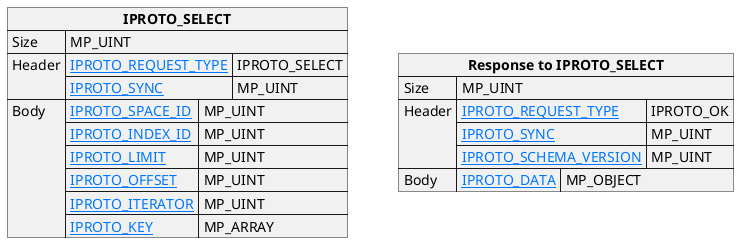 @startuml

skinparam {
    HyperlinkColor #0077FF
    FontColor #313131
    BorderColor #313131
    BackgroundColor transparent
}

json "**IPROTO_SELECT**" as select {
    "Size": "MP_UINT",
    "Header": {
    "[[https://tarantool.io/en/doc/latest/dev_guide/internals/iproto/keys IPROTO_REQUEST_TYPE]]": "IPROTO_SELECT",
    "[[https://tarantool.io/en/doc/latest/dev_guide/internals/iproto/keys IPROTO_SYNC]]": "MP_UINT"
    },
    "Body": {
    "[[https://tarantool.io/en/doc/latest/dev_guide/internals/iproto/keys IPROTO_SPACE_ID]]": "MP_UINT",
    "[[https://tarantool.io/en/doc/latest/dev_guide/internals/iproto/keys IPROTO_INDEX_ID]]": "MP_UINT",
    "[[https://tarantool.io/en/doc/latest/dev_guide/internals/iproto/keys IPROTO_LIMIT]]": "MP_UINT",
    "[[https://tarantool.io/en/doc/latest/dev_guide/internals/iproto/keys IPROTO_OFFSET]]": "MP_UINT",
    "[[https://tarantool.io/en/doc/latest/dev_guide/internals/iproto/keys IPROTO_ITERATOR]]": "MP_UINT",
    "[[https://tarantool.io/en/doc/latest/dev_guide/internals/iproto/keys IPROTO_KEY]]": "MP_ARRAY"
    }
}

json "**Response to IPROTO_SELECT**" as select_response {
    "Size": "MP_UINT",
    "Header": {
    "[[https://tarantool.io/en/doc/latest/dev_guide/internals/iproto/keys IPROTO_REQUEST_TYPE]]": "IPROTO_OK",
    "[[https://tarantool.io/en/doc/latest/dev_guide/internals/iproto/keys IPROTO_SYNC]]": "MP_UINT",
    "[[https://tarantool.io/en/doc/latest/dev_guide/internals/iproto/keys IPROTO_SCHEMA_VERSION]]": "MP_UINT"
    },
    "Body": {
    "[[https://tarantool.io/en/doc/latest/dev_guide/internals/iproto/keys IPROTO_DATA]]": "MP_OBJECT"
    }
}

@enduml
